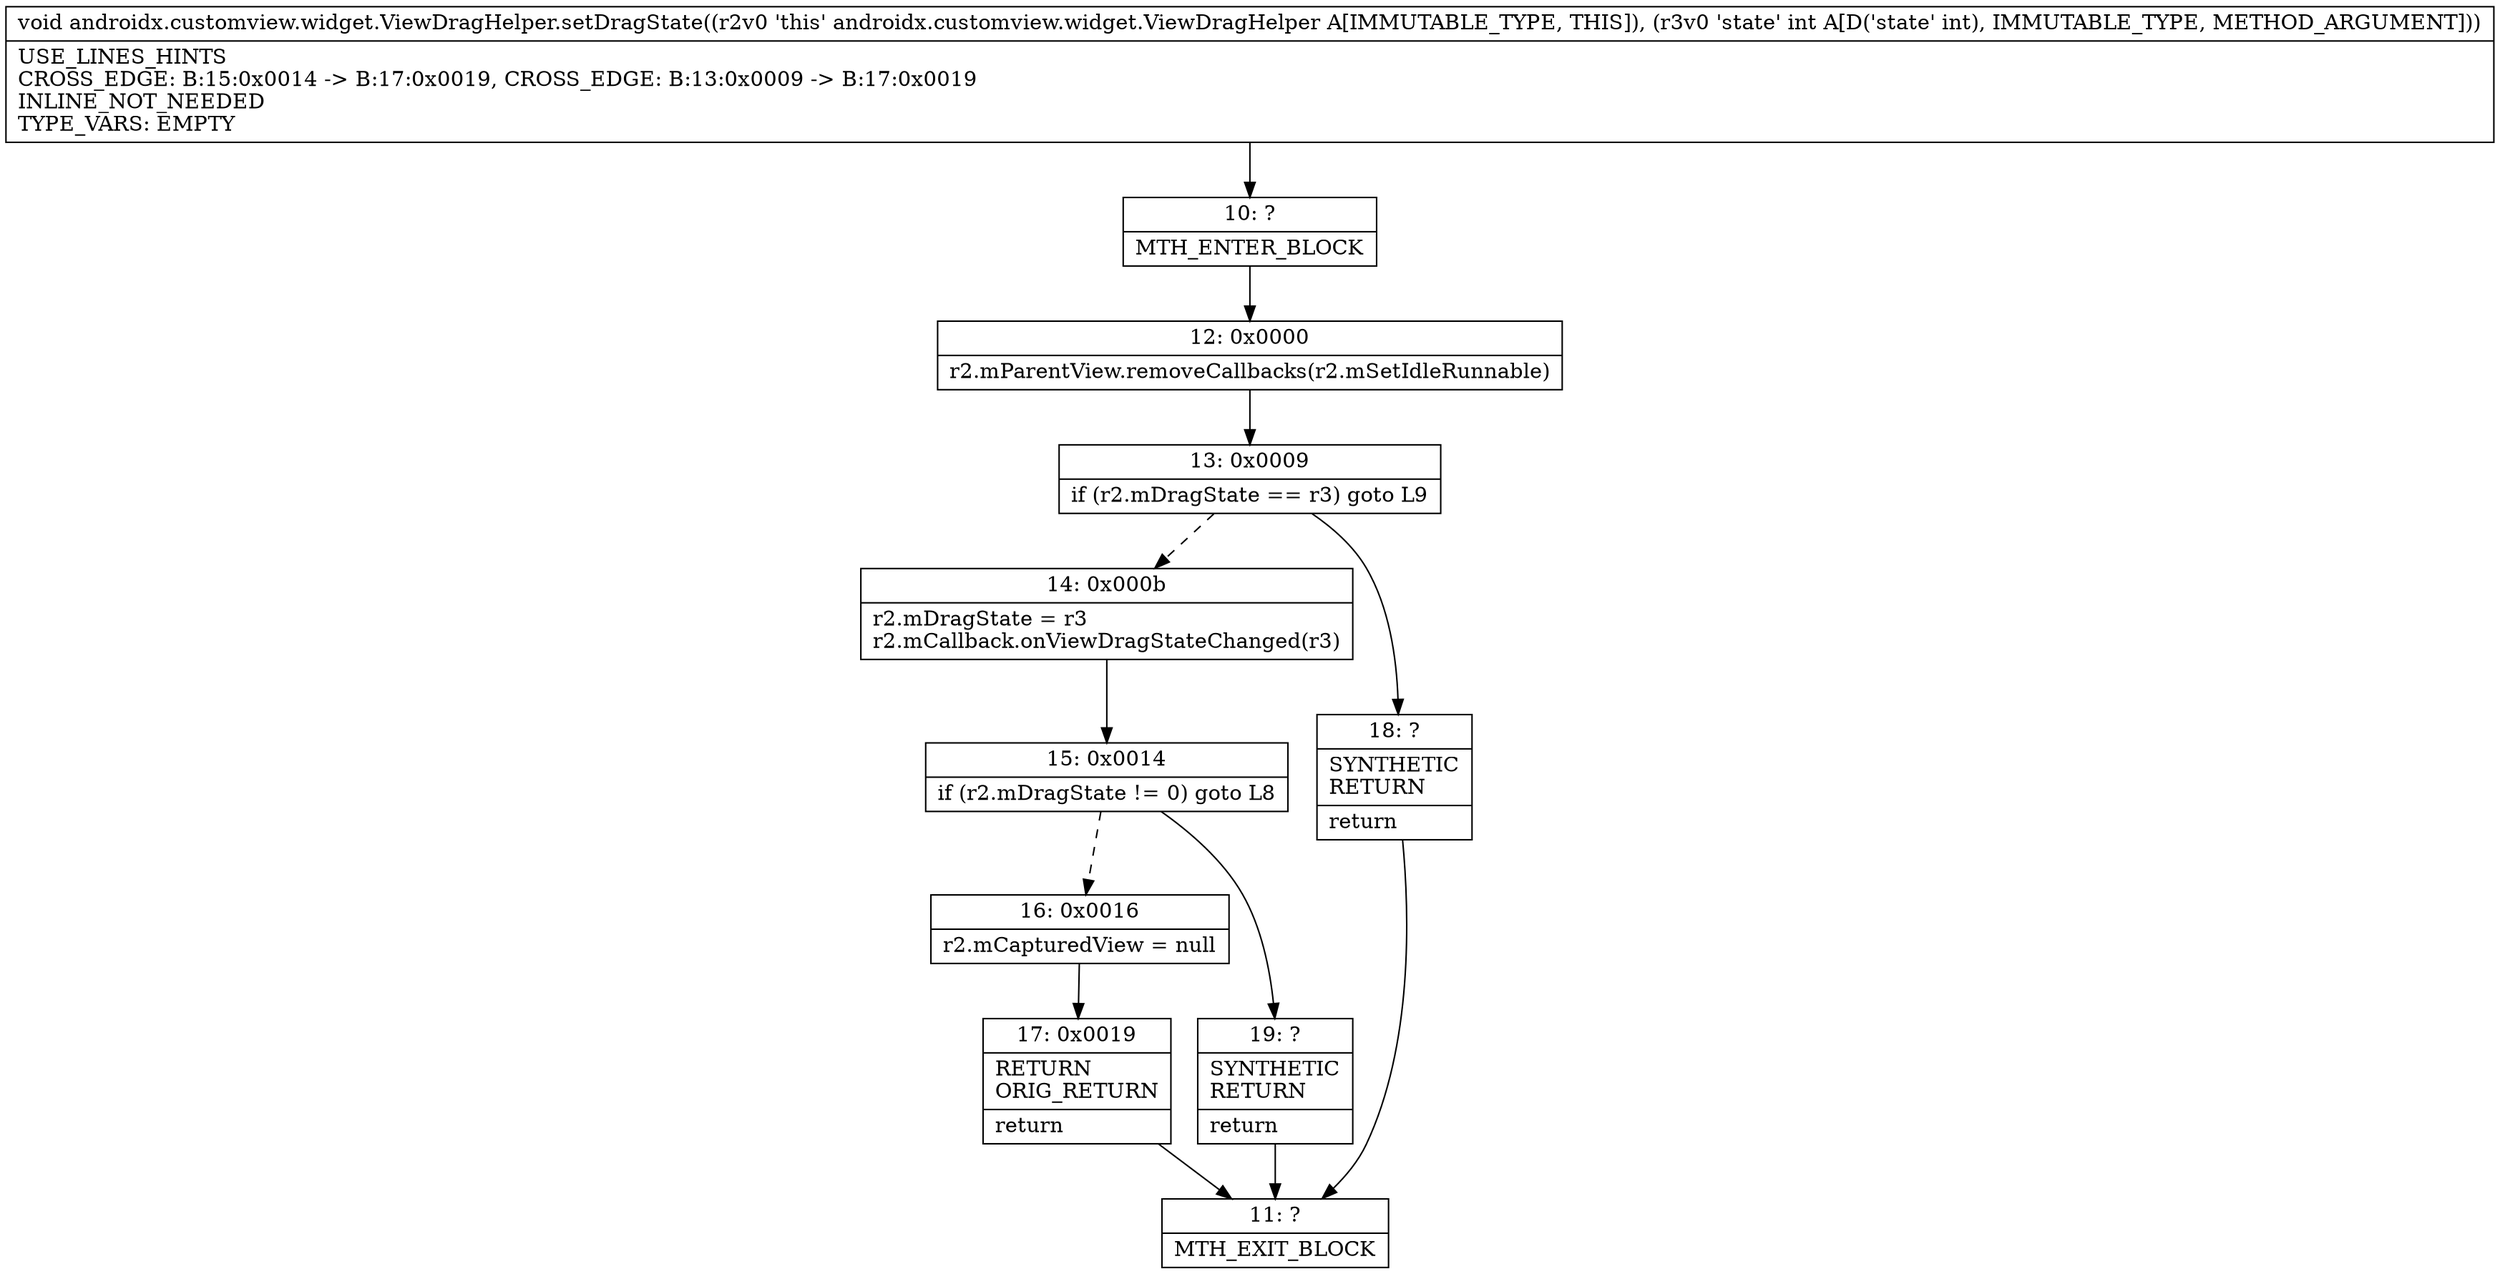 digraph "CFG forandroidx.customview.widget.ViewDragHelper.setDragState(I)V" {
Node_10 [shape=record,label="{10\:\ ?|MTH_ENTER_BLOCK\l}"];
Node_12 [shape=record,label="{12\:\ 0x0000|r2.mParentView.removeCallbacks(r2.mSetIdleRunnable)\l}"];
Node_13 [shape=record,label="{13\:\ 0x0009|if (r2.mDragState == r3) goto L9\l}"];
Node_14 [shape=record,label="{14\:\ 0x000b|r2.mDragState = r3\lr2.mCallback.onViewDragStateChanged(r3)\l}"];
Node_15 [shape=record,label="{15\:\ 0x0014|if (r2.mDragState != 0) goto L8\l}"];
Node_16 [shape=record,label="{16\:\ 0x0016|r2.mCapturedView = null\l}"];
Node_17 [shape=record,label="{17\:\ 0x0019|RETURN\lORIG_RETURN\l|return\l}"];
Node_11 [shape=record,label="{11\:\ ?|MTH_EXIT_BLOCK\l}"];
Node_19 [shape=record,label="{19\:\ ?|SYNTHETIC\lRETURN\l|return\l}"];
Node_18 [shape=record,label="{18\:\ ?|SYNTHETIC\lRETURN\l|return\l}"];
MethodNode[shape=record,label="{void androidx.customview.widget.ViewDragHelper.setDragState((r2v0 'this' androidx.customview.widget.ViewDragHelper A[IMMUTABLE_TYPE, THIS]), (r3v0 'state' int A[D('state' int), IMMUTABLE_TYPE, METHOD_ARGUMENT]))  | USE_LINES_HINTS\lCROSS_EDGE: B:15:0x0014 \-\> B:17:0x0019, CROSS_EDGE: B:13:0x0009 \-\> B:17:0x0019\lINLINE_NOT_NEEDED\lTYPE_VARS: EMPTY\l}"];
MethodNode -> Node_10;Node_10 -> Node_12;
Node_12 -> Node_13;
Node_13 -> Node_14[style=dashed];
Node_13 -> Node_18;
Node_14 -> Node_15;
Node_15 -> Node_16[style=dashed];
Node_15 -> Node_19;
Node_16 -> Node_17;
Node_17 -> Node_11;
Node_19 -> Node_11;
Node_18 -> Node_11;
}

